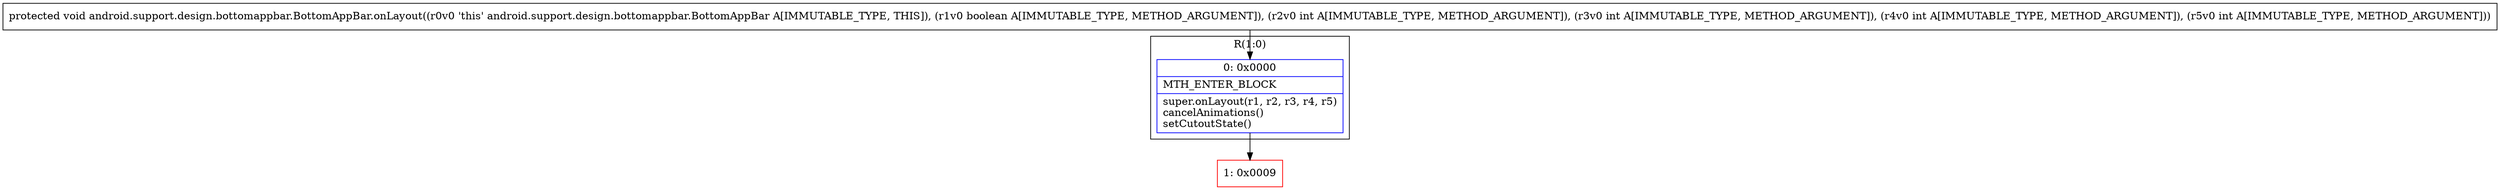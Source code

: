 digraph "CFG forandroid.support.design.bottomappbar.BottomAppBar.onLayout(ZIIII)V" {
subgraph cluster_Region_566951296 {
label = "R(1:0)";
node [shape=record,color=blue];
Node_0 [shape=record,label="{0\:\ 0x0000|MTH_ENTER_BLOCK\l|super.onLayout(r1, r2, r3, r4, r5)\lcancelAnimations()\lsetCutoutState()\l}"];
}
Node_1 [shape=record,color=red,label="{1\:\ 0x0009}"];
MethodNode[shape=record,label="{protected void android.support.design.bottomappbar.BottomAppBar.onLayout((r0v0 'this' android.support.design.bottomappbar.BottomAppBar A[IMMUTABLE_TYPE, THIS]), (r1v0 boolean A[IMMUTABLE_TYPE, METHOD_ARGUMENT]), (r2v0 int A[IMMUTABLE_TYPE, METHOD_ARGUMENT]), (r3v0 int A[IMMUTABLE_TYPE, METHOD_ARGUMENT]), (r4v0 int A[IMMUTABLE_TYPE, METHOD_ARGUMENT]), (r5v0 int A[IMMUTABLE_TYPE, METHOD_ARGUMENT])) }"];
MethodNode -> Node_0;
Node_0 -> Node_1;
}

